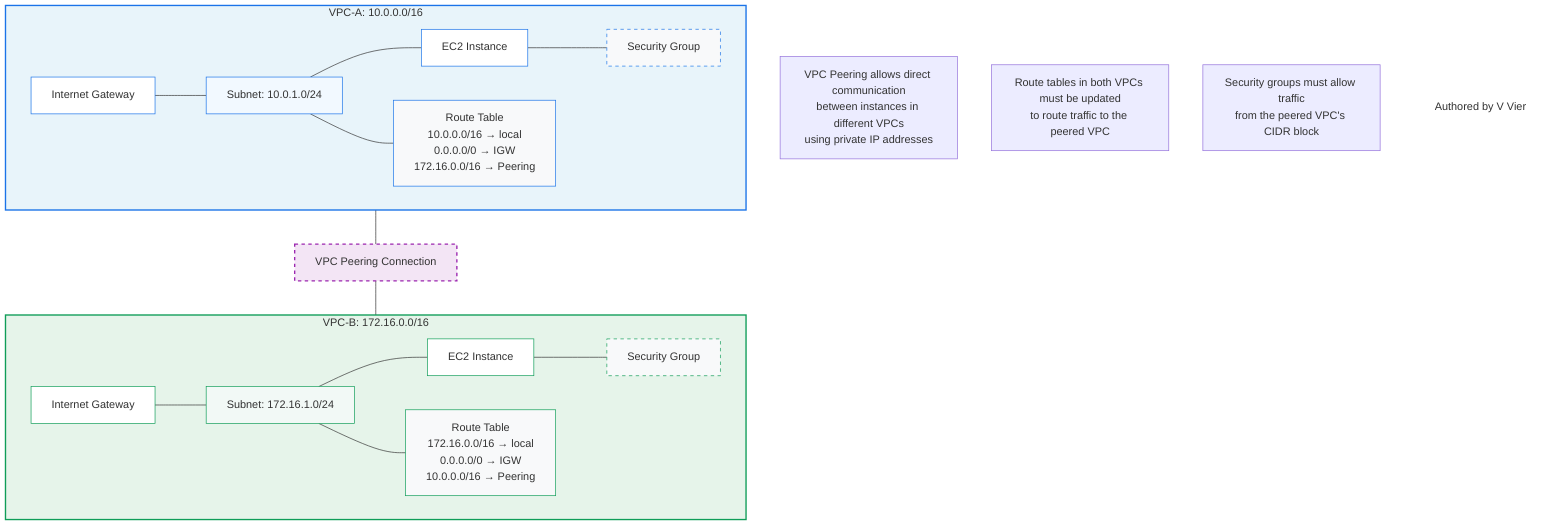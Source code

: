 flowchart TB
    %% Define styles
    classDef vpc fill:#E8F4FA,stroke:#1A73E8,stroke-width:2px
    classDef subnet fill:#F2F9FF,stroke:#1A73E8,stroke-width:1px
    classDef instance fill:#FFFFFF,stroke:#1A73E8,stroke-width:1px
    classDef igw fill:#FFFFFF,stroke:#1A73E8,stroke-width:1px
    classDef sg fill:#F8F9FA,stroke:#1A73E8,stroke-width:1px,stroke-dasharray: 5 5
    classDef rt fill:#F8F9FA,stroke:#1A73E8,stroke-width:1px
    
    classDef vpc2 fill:#E6F4EA,stroke:#0F9D58,stroke-width:2px
    classDef subnet2 fill:#F2F9F6,stroke:#0F9D58,stroke-width:1px
    classDef instance2 fill:#FFFFFF,stroke:#0F9D58,stroke-width:1px
    classDef igw2 fill:#FFFFFF,stroke:#0F9D58,stroke-width:1px
    classDef sg2 fill:#F8F9FA,stroke:#0F9D58,stroke-width:1px,stroke-dasharray: 5 5
    classDef rt2 fill:#F8F9FA,stroke:#0F9D58,stroke-width:1px
    
    classDef peering fill:#F3E5F5,stroke:#9C27B0,stroke-width:2px,stroke-dasharray: 5 5
    
    %% Define VPC-A components
    subgraph VPCA[VPC-A: 10.0.0.0/16]
        IGWA[Internet Gateway]
        SubnetA[Subnet: 10.0.1.0/24]
        EC2A[EC2 Instance]
        SGA[Security Group]
        RTA[Route Table<br>10.0.0.0/16 → local<br>0.0.0.0/0 → IGW<br>172.16.0.0/16 → Peering]
    end
    
    %% Define VPC-B components
    subgraph VPCB[VPC-B: 172.16.0.0/16]
        IGWB[Internet Gateway]
        SubnetB[Subnet: 172.16.1.0/24]
        EC2B[EC2 Instance]
        SGB[Security Group]
        RTB[Route Table<br>172.16.0.0/16 → local<br>0.0.0.0/0 → IGW<br>10.0.0.0/16 → Peering]
    end
    
    %% Define VPC Peering connection
    Peering[VPC Peering Connection]
    
    %% Define connections
    IGWA --- SubnetA
    SubnetA --- EC2A
    EC2A --- SGA
    SubnetA --- RTA
    
    IGWB --- SubnetB
    SubnetB --- EC2B
    EC2B --- SGB
    SubnetB --- RTB
    
    VPCA --- Peering --- VPCB
    
    %% Apply styles
    class VPCA vpc
    class SubnetA subnet
    class EC2A instance
    class IGWA igw
    class SGA sg
    class RTA rt
    
    class VPCB vpc2
    class SubnetB subnet2
    class EC2B instance2
    class IGWB igw2
    class SGB sg2
    class RTB rt2
    
    class Peering peering
    
    %% Add annotations
    note1[VPC Peering allows direct communication<br>between instances in different VPCs<br>using private IP addresses]
    note2[Route tables in both VPCs must be updated<br>to route traffic to the peered VPC]
    note3[Security groups must allow traffic<br>from the peered VPC's CIDR block]
    
    %% Add author credit
    author[Authored by V Vier]
    style author fill:none,stroke:none